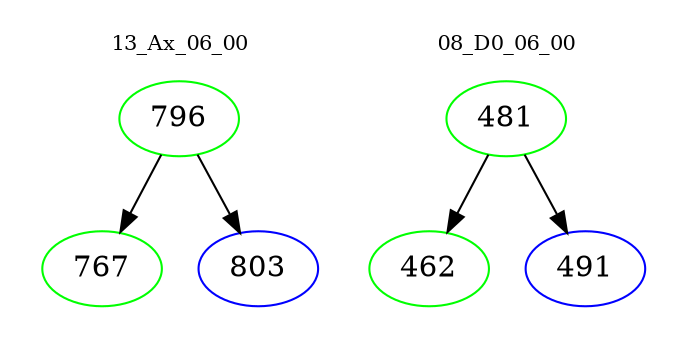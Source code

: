 digraph{
subgraph cluster_0 {
color = white
label = "13_Ax_06_00";
fontsize=10;
T0_796 [label="796", color="green"]
T0_796 -> T0_767 [color="black"]
T0_767 [label="767", color="green"]
T0_796 -> T0_803 [color="black"]
T0_803 [label="803", color="blue"]
}
subgraph cluster_1 {
color = white
label = "08_D0_06_00";
fontsize=10;
T1_481 [label="481", color="green"]
T1_481 -> T1_462 [color="black"]
T1_462 [label="462", color="green"]
T1_481 -> T1_491 [color="black"]
T1_491 [label="491", color="blue"]
}
}
